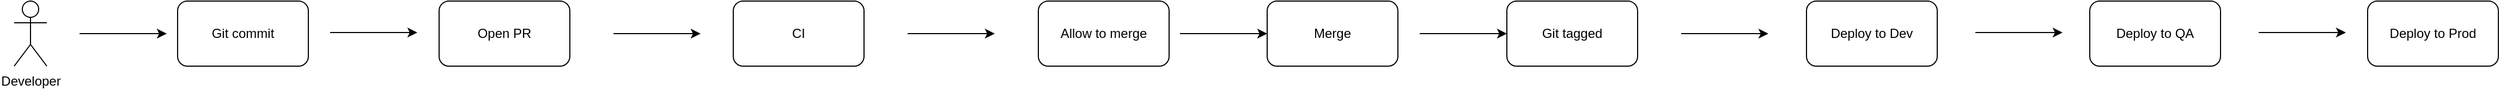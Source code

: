 <mxfile version="12.2.2" type="device" pages="1"><diagram id="2jU67Ua8E1JWzrD65iUe" name="Page-1"><mxGraphModel dx="1408" dy="802" grid="1" gridSize="10" guides="1" tooltips="1" connect="1" arrows="1" fold="1" page="1" pageScale="1" pageWidth="850" pageHeight="1100" math="0" shadow="0"><root><mxCell id="0"/><mxCell id="1" parent="0"/><mxCell id="81p8oJN4rD46neRx8hsk-1" value="Developer" style="shape=umlActor;verticalLabelPosition=bottom;labelBackgroundColor=#ffffff;verticalAlign=top;html=1;outlineConnect=0;" vertex="1" parent="1"><mxGeometry x="100" y="130" width="30" height="60" as="geometry"/></mxCell><mxCell id="81p8oJN4rD46neRx8hsk-10" value="Git commit" style="rounded=1;whiteSpace=wrap;html=1;" vertex="1" parent="1"><mxGeometry x="250" y="130" width="120" height="60" as="geometry"/></mxCell><mxCell id="81p8oJN4rD46neRx8hsk-11" value="Open PR" style="rounded=1;whiteSpace=wrap;html=1;" vertex="1" parent="1"><mxGeometry x="490" y="130" width="120" height="60" as="geometry"/></mxCell><mxCell id="81p8oJN4rD46neRx8hsk-12" value="CI" style="rounded=1;whiteSpace=wrap;html=1;" vertex="1" parent="1"><mxGeometry x="760" y="130" width="120" height="60" as="geometry"/></mxCell><mxCell id="81p8oJN4rD46neRx8hsk-13" value="Allow to merge" style="rounded=1;whiteSpace=wrap;html=1;" vertex="1" parent="1"><mxGeometry x="1040" y="130" width="120" height="60" as="geometry"/></mxCell><mxCell id="81p8oJN4rD46neRx8hsk-14" value="Deploy to Dev" style="rounded=1;whiteSpace=wrap;html=1;" vertex="1" parent="1"><mxGeometry x="1745" y="130" width="120" height="60" as="geometry"/></mxCell><mxCell id="81p8oJN4rD46neRx8hsk-15" value="Deploy to QA" style="rounded=1;whiteSpace=wrap;html=1;" vertex="1" parent="1"><mxGeometry x="2005" y="130" width="120" height="60" as="geometry"/></mxCell><mxCell id="81p8oJN4rD46neRx8hsk-16" value="Deploy to Prod" style="rounded=1;whiteSpace=wrap;html=1;" vertex="1" parent="1"><mxGeometry x="2260" y="130" width="120" height="60" as="geometry"/></mxCell><mxCell id="81p8oJN4rD46neRx8hsk-17" value="" style="endArrow=classic;html=1;" edge="1" parent="1"><mxGeometry width="50" height="50" relative="1" as="geometry"><mxPoint x="160" y="160" as="sourcePoint"/><mxPoint x="240" y="160" as="targetPoint"/></mxGeometry></mxCell><mxCell id="81p8oJN4rD46neRx8hsk-18" value="" style="endArrow=classic;html=1;" edge="1" parent="1"><mxGeometry width="50" height="50" relative="1" as="geometry"><mxPoint x="390" y="159" as="sourcePoint"/><mxPoint x="470" y="159" as="targetPoint"/></mxGeometry></mxCell><mxCell id="81p8oJN4rD46neRx8hsk-19" value="" style="endArrow=classic;html=1;" edge="1" parent="1"><mxGeometry width="50" height="50" relative="1" as="geometry"><mxPoint x="650" y="160" as="sourcePoint"/><mxPoint x="730" y="160" as="targetPoint"/></mxGeometry></mxCell><mxCell id="81p8oJN4rD46neRx8hsk-20" value="" style="endArrow=classic;html=1;" edge="1" parent="1"><mxGeometry width="50" height="50" relative="1" as="geometry"><mxPoint x="920" y="160" as="sourcePoint"/><mxPoint x="1000" y="160" as="targetPoint"/></mxGeometry></mxCell><mxCell id="81p8oJN4rD46neRx8hsk-21" value="" style="endArrow=classic;html=1;" edge="1" parent="1"><mxGeometry width="50" height="50" relative="1" as="geometry"><mxPoint x="1630" y="160" as="sourcePoint"/><mxPoint x="1710" y="160" as="targetPoint"/></mxGeometry></mxCell><mxCell id="81p8oJN4rD46neRx8hsk-22" value="" style="endArrow=classic;html=1;" edge="1" parent="1"><mxGeometry width="50" height="50" relative="1" as="geometry"><mxPoint x="1900" y="159" as="sourcePoint"/><mxPoint x="1980" y="159" as="targetPoint"/></mxGeometry></mxCell><mxCell id="81p8oJN4rD46neRx8hsk-23" value="" style="endArrow=classic;html=1;" edge="1" parent="1"><mxGeometry width="50" height="50" relative="1" as="geometry"><mxPoint x="2160" y="159" as="sourcePoint"/><mxPoint x="2240" y="159" as="targetPoint"/></mxGeometry></mxCell><mxCell id="81p8oJN4rD46neRx8hsk-24" value="Merge" style="rounded=1;whiteSpace=wrap;html=1;" vertex="1" parent="1"><mxGeometry x="1250" y="130" width="120" height="60" as="geometry"/></mxCell><mxCell id="81p8oJN4rD46neRx8hsk-25" value="Git tagged" style="rounded=1;whiteSpace=wrap;html=1;" vertex="1" parent="1"><mxGeometry x="1470" y="130" width="120" height="60" as="geometry"/></mxCell><mxCell id="81p8oJN4rD46neRx8hsk-26" value="" style="endArrow=classic;html=1;" edge="1" parent="1"><mxGeometry width="50" height="50" relative="1" as="geometry"><mxPoint x="1170" y="160" as="sourcePoint"/><mxPoint x="1250" y="160" as="targetPoint"/></mxGeometry></mxCell><mxCell id="81p8oJN4rD46neRx8hsk-27" value="" style="endArrow=classic;html=1;" edge="1" parent="1"><mxGeometry width="50" height="50" relative="1" as="geometry"><mxPoint x="1390" y="160" as="sourcePoint"/><mxPoint x="1470" y="160" as="targetPoint"/></mxGeometry></mxCell></root></mxGraphModel></diagram></mxfile>
